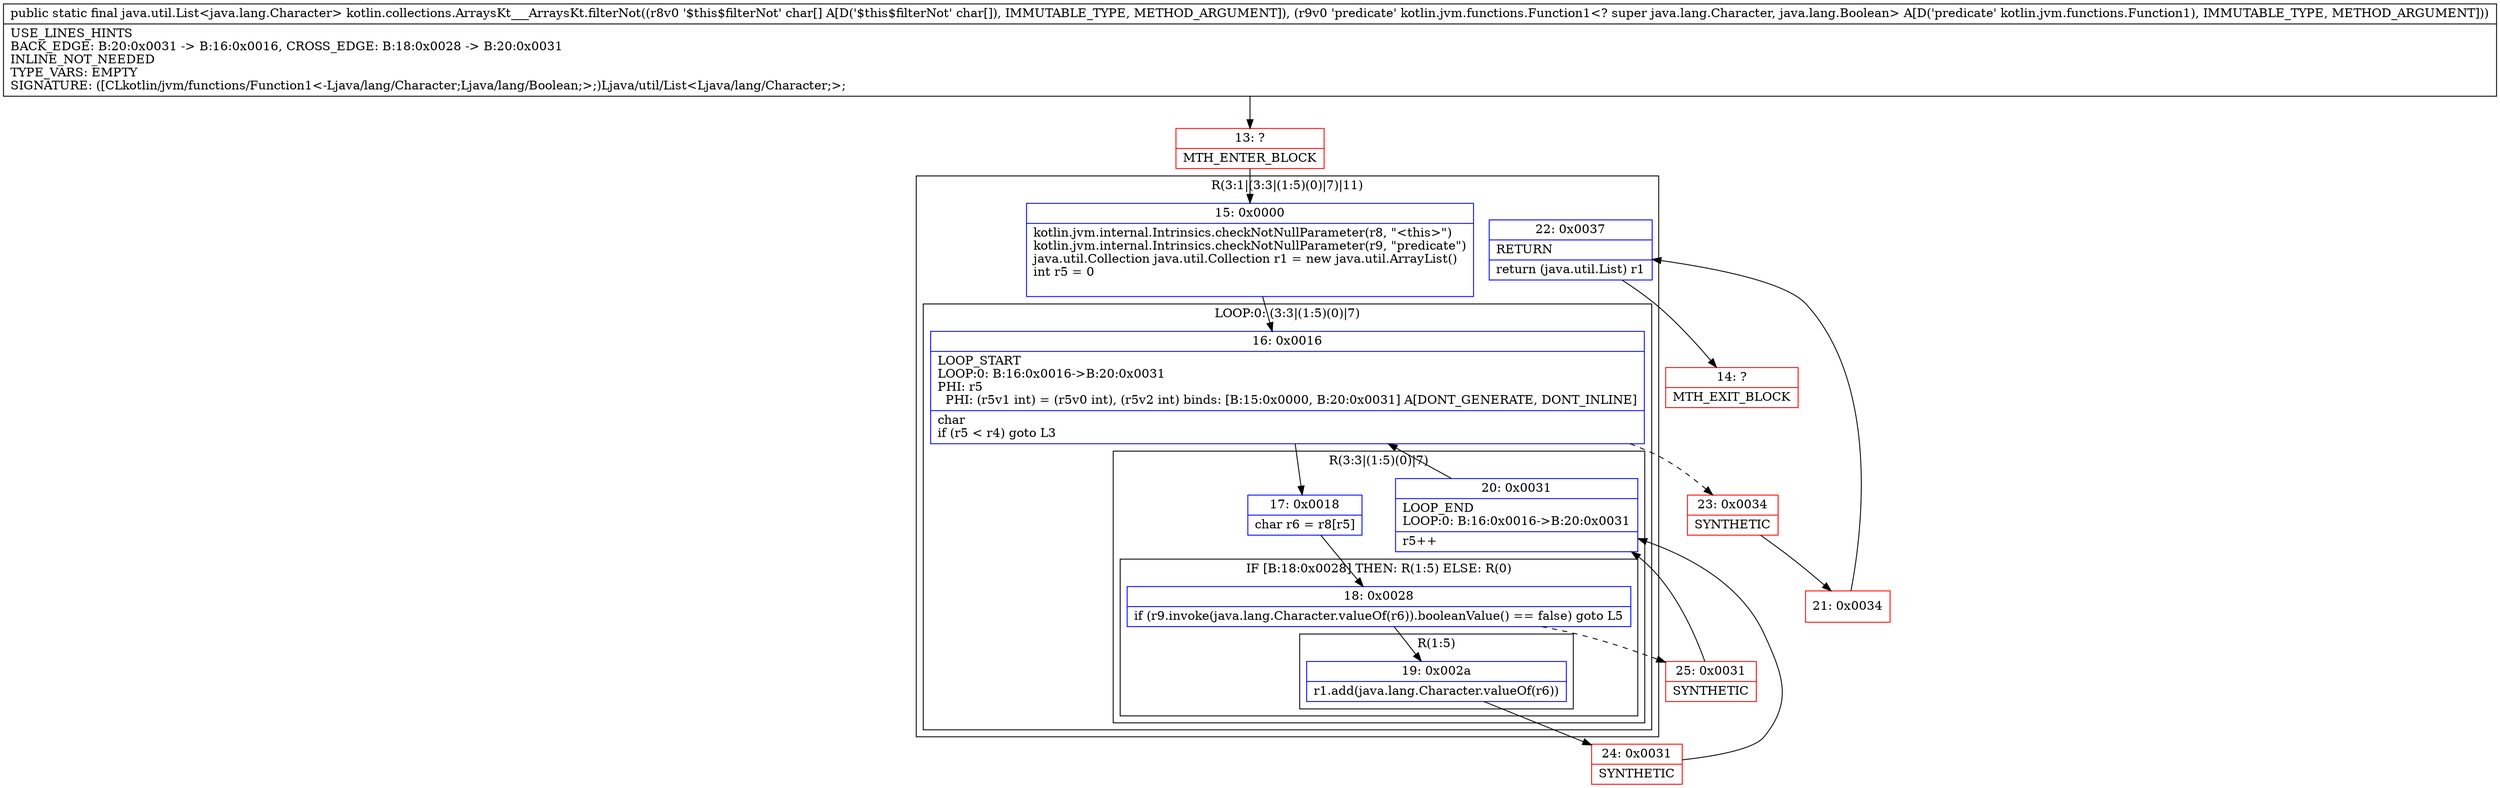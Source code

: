 digraph "CFG forkotlin.collections.ArraysKt___ArraysKt.filterNot([CLkotlin\/jvm\/functions\/Function1;)Ljava\/util\/List;" {
subgraph cluster_Region_1235507961 {
label = "R(3:1|(3:3|(1:5)(0)|7)|11)";
node [shape=record,color=blue];
Node_15 [shape=record,label="{15\:\ 0x0000|kotlin.jvm.internal.Intrinsics.checkNotNullParameter(r8, \"\<this\>\")\lkotlin.jvm.internal.Intrinsics.checkNotNullParameter(r9, \"predicate\")\ljava.util.Collection java.util.Collection r1 = new java.util.ArrayList()\lint r5 = 0\l\l}"];
subgraph cluster_LoopRegion_1622552571 {
label = "LOOP:0: (3:3|(1:5)(0)|7)";
node [shape=record,color=blue];
Node_16 [shape=record,label="{16\:\ 0x0016|LOOP_START\lLOOP:0: B:16:0x0016\-\>B:20:0x0031\lPHI: r5 \l  PHI: (r5v1 int) = (r5v0 int), (r5v2 int) binds: [B:15:0x0000, B:20:0x0031] A[DONT_GENERATE, DONT_INLINE]\l|char \lif (r5 \< r4) goto L3\l}"];
subgraph cluster_Region_600048979 {
label = "R(3:3|(1:5)(0)|7)";
node [shape=record,color=blue];
Node_17 [shape=record,label="{17\:\ 0x0018|char r6 = r8[r5]\l}"];
subgraph cluster_IfRegion_111973669 {
label = "IF [B:18:0x0028] THEN: R(1:5) ELSE: R(0)";
node [shape=record,color=blue];
Node_18 [shape=record,label="{18\:\ 0x0028|if (r9.invoke(java.lang.Character.valueOf(r6)).booleanValue() == false) goto L5\l}"];
subgraph cluster_Region_143059958 {
label = "R(1:5)";
node [shape=record,color=blue];
Node_19 [shape=record,label="{19\:\ 0x002a|r1.add(java.lang.Character.valueOf(r6))\l}"];
}
subgraph cluster_Region_832617651 {
label = "R(0)";
node [shape=record,color=blue];
}
}
Node_20 [shape=record,label="{20\:\ 0x0031|LOOP_END\lLOOP:0: B:16:0x0016\-\>B:20:0x0031\l|r5++\l}"];
}
}
Node_22 [shape=record,label="{22\:\ 0x0037|RETURN\l|return (java.util.List) r1\l}"];
}
Node_13 [shape=record,color=red,label="{13\:\ ?|MTH_ENTER_BLOCK\l}"];
Node_24 [shape=record,color=red,label="{24\:\ 0x0031|SYNTHETIC\l}"];
Node_25 [shape=record,color=red,label="{25\:\ 0x0031|SYNTHETIC\l}"];
Node_23 [shape=record,color=red,label="{23\:\ 0x0034|SYNTHETIC\l}"];
Node_21 [shape=record,color=red,label="{21\:\ 0x0034}"];
Node_14 [shape=record,color=red,label="{14\:\ ?|MTH_EXIT_BLOCK\l}"];
MethodNode[shape=record,label="{public static final java.util.List\<java.lang.Character\> kotlin.collections.ArraysKt___ArraysKt.filterNot((r8v0 '$this$filterNot' char[] A[D('$this$filterNot' char[]), IMMUTABLE_TYPE, METHOD_ARGUMENT]), (r9v0 'predicate' kotlin.jvm.functions.Function1\<? super java.lang.Character, java.lang.Boolean\> A[D('predicate' kotlin.jvm.functions.Function1), IMMUTABLE_TYPE, METHOD_ARGUMENT]))  | USE_LINES_HINTS\lBACK_EDGE: B:20:0x0031 \-\> B:16:0x0016, CROSS_EDGE: B:18:0x0028 \-\> B:20:0x0031\lINLINE_NOT_NEEDED\lTYPE_VARS: EMPTY\lSIGNATURE: ([CLkotlin\/jvm\/functions\/Function1\<\-Ljava\/lang\/Character;Ljava\/lang\/Boolean;\>;)Ljava\/util\/List\<Ljava\/lang\/Character;\>;\l}"];
MethodNode -> Node_13;Node_15 -> Node_16;
Node_16 -> Node_17;
Node_16 -> Node_23[style=dashed];
Node_17 -> Node_18;
Node_18 -> Node_19;
Node_18 -> Node_25[style=dashed];
Node_19 -> Node_24;
Node_20 -> Node_16;
Node_22 -> Node_14;
Node_13 -> Node_15;
Node_24 -> Node_20;
Node_25 -> Node_20;
Node_23 -> Node_21;
Node_21 -> Node_22;
}

